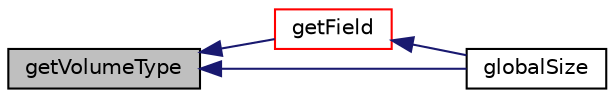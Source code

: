 digraph "getVolumeType"
{
  bgcolor="transparent";
  edge [fontname="Helvetica",fontsize="10",labelfontname="Helvetica",labelfontsize="10"];
  node [fontname="Helvetica",fontsize="10",shape=record];
  rankdir="LR";
  Node3931 [label="getVolumeType",height=0.2,width=0.4,color="black", fillcolor="grey75", style="filled", fontcolor="black"];
  Node3931 -> Node3932 [dir="back",color="midnightblue",fontsize="10",style="solid",fontname="Helvetica"];
  Node3932 [label="getField",height=0.2,width=0.4,color="red",URL="$a29993.html#a8fd35269fdaf69e729c001cdb7846051",tooltip="WIP. From a set of hits (points and. "];
  Node3932 -> Node3938 [dir="back",color="midnightblue",fontsize="10",style="solid",fontname="Helvetica"];
  Node3938 [label="globalSize",height=0.2,width=0.4,color="black",URL="$a29993.html#ac5f772f3178732f6a128f36aac0212fd",tooltip="Range of global indices that can be returned. "];
  Node3931 -> Node3938 [dir="back",color="midnightblue",fontsize="10",style="solid",fontname="Helvetica"];
}
